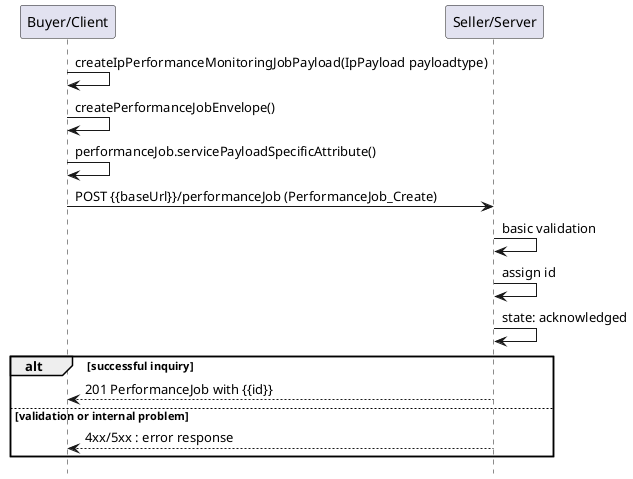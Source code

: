 @startuml useCase6


hide footbox

participant "Buyer/Client" as B
participant "Seller/Server" as S

B -> B: createIpPerformanceMonitoringJobPayload(IpPayload payloadtype)
B -> B: createPerformanceJobEnvelope()
B -> B: performanceJob.servicePayloadSpecificAttribute()

B -> S : POST {{baseUrl}}/performanceJob (PerformanceJob_Create)


S -> S : basic validation
S -> S : assign id
S -> S : state: acknowledged
alt successful inquiry
    B <-- S : 201 PerformanceJob with {{id}}
else validation or internal problem
    B <-- S: 4xx/5xx : error response
end

@enduml